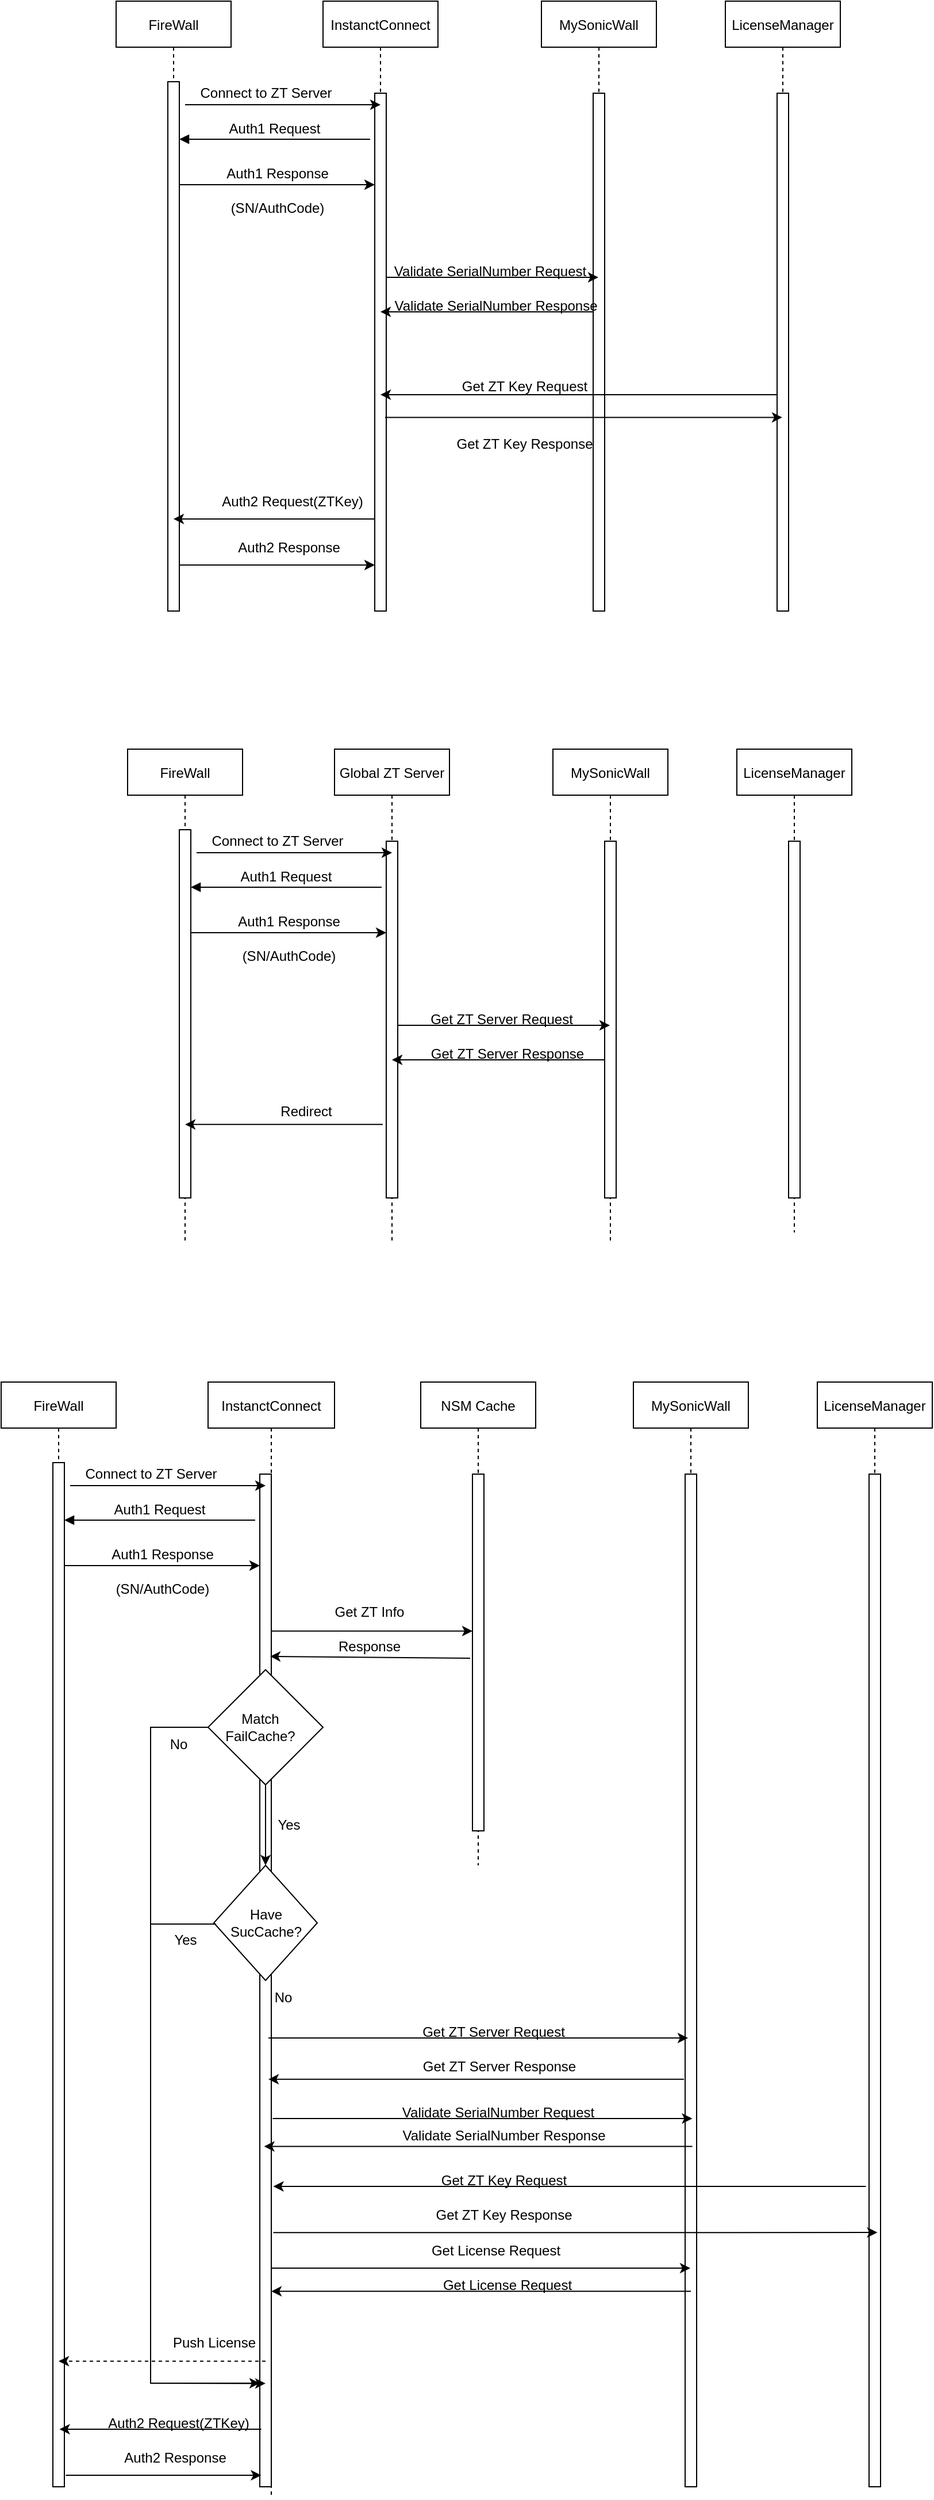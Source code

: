 <mxfile version="20.2.3" type="github">
  <diagram id="kgpKYQtTHZ0yAKxKKP6v" name="Page-1">
    <mxGraphModel dx="1422" dy="882" grid="1" gridSize="10" guides="1" tooltips="1" connect="1" arrows="1" fold="1" page="1" pageScale="1" pageWidth="850" pageHeight="11000" math="0" shadow="0">
      <root>
        <mxCell id="0" />
        <mxCell id="1" parent="0" />
        <mxCell id="3nuBFxr9cyL0pnOWT2aG-1" value="FireWall" style="shape=umlLifeline;perimeter=lifelinePerimeter;container=1;collapsible=0;recursiveResize=0;rounded=0;shadow=0;strokeWidth=1;" parent="1" vertex="1">
          <mxGeometry x="120" y="80" width="100" height="530" as="geometry" />
        </mxCell>
        <mxCell id="3nuBFxr9cyL0pnOWT2aG-2" value="" style="points=[];perimeter=orthogonalPerimeter;rounded=0;shadow=0;strokeWidth=1;" parent="3nuBFxr9cyL0pnOWT2aG-1" vertex="1">
          <mxGeometry x="45" y="70" width="10" height="460" as="geometry" />
        </mxCell>
        <mxCell id="OrFUJ4ZmauogPBNhCRfa-3" value="Auth1 Request" style="verticalAlign=bottom;endArrow=block;entryX=-0.1;entryY=-0.012;shadow=0;strokeWidth=1;entryDx=0;entryDy=0;entryPerimeter=0;fontSize=12;" edge="1" parent="3nuBFxr9cyL0pnOWT2aG-1">
          <mxGeometry relative="1" as="geometry">
            <mxPoint x="221" y="120.0" as="sourcePoint" />
            <mxPoint x="55" y="120.0" as="targetPoint" />
          </mxGeometry>
        </mxCell>
        <mxCell id="3nuBFxr9cyL0pnOWT2aG-5" value="InstanctConnect" style="shape=umlLifeline;perimeter=lifelinePerimeter;container=1;collapsible=0;recursiveResize=0;rounded=0;shadow=0;strokeWidth=1;" parent="1" vertex="1">
          <mxGeometry x="300" y="80" width="100" height="530" as="geometry" />
        </mxCell>
        <mxCell id="3nuBFxr9cyL0pnOWT2aG-6" value="" style="points=[];perimeter=orthogonalPerimeter;rounded=0;shadow=0;strokeWidth=1;" parent="3nuBFxr9cyL0pnOWT2aG-5" vertex="1">
          <mxGeometry x="45" y="80" width="10" height="450" as="geometry" />
        </mxCell>
        <mxCell id="OrFUJ4ZmauogPBNhCRfa-8" value="" style="endArrow=classic;html=1;rounded=0;" edge="1" parent="3nuBFxr9cyL0pnOWT2aG-5" target="3nuBFxr9cyL0pnOWT2aG-6">
          <mxGeometry width="50" height="50" relative="1" as="geometry">
            <mxPoint x="-125" y="159.5" as="sourcePoint" />
            <mxPoint x="40" y="160" as="targetPoint" />
            <Array as="points">
              <mxPoint x="-24.5" y="159.5" />
            </Array>
          </mxGeometry>
        </mxCell>
        <mxCell id="OrFUJ4ZmauogPBNhCRfa-1" value="LicenseManager" style="shape=umlLifeline;perimeter=lifelinePerimeter;container=1;collapsible=0;recursiveResize=0;rounded=0;shadow=0;strokeWidth=1;" vertex="1" parent="1">
          <mxGeometry x="650" y="80" width="100" height="530" as="geometry" />
        </mxCell>
        <mxCell id="OrFUJ4ZmauogPBNhCRfa-2" value="" style="points=[];perimeter=orthogonalPerimeter;rounded=0;shadow=0;strokeWidth=1;" vertex="1" parent="OrFUJ4ZmauogPBNhCRfa-1">
          <mxGeometry x="45" y="80" width="10" height="450" as="geometry" />
        </mxCell>
        <mxCell id="OrFUJ4ZmauogPBNhCRfa-6" value="" style="endArrow=classic;html=1;rounded=0;" edge="1" parent="1">
          <mxGeometry width="50" height="50" relative="1" as="geometry">
            <mxPoint x="180" y="170" as="sourcePoint" />
            <mxPoint x="350" y="170" as="targetPoint" />
            <Array as="points">
              <mxPoint x="250" y="170" />
              <mxPoint x="270" y="170" />
              <mxPoint x="310" y="170" />
            </Array>
          </mxGeometry>
        </mxCell>
        <mxCell id="OrFUJ4ZmauogPBNhCRfa-9" value="Connect to ZT Server" style="text;html=1;align=center;verticalAlign=middle;resizable=0;points=[];autosize=1;strokeColor=none;fillColor=none;" vertex="1" parent="1">
          <mxGeometry x="180" y="145" width="140" height="30" as="geometry" />
        </mxCell>
        <mxCell id="OrFUJ4ZmauogPBNhCRfa-10" value="Auth1 Response" style="text;html=1;align=center;verticalAlign=middle;resizable=0;points=[];autosize=1;strokeColor=none;fillColor=none;" vertex="1" parent="1">
          <mxGeometry x="205" y="215" width="110" height="30" as="geometry" />
        </mxCell>
        <mxCell id="OrFUJ4ZmauogPBNhCRfa-11" value="MySonicWall" style="shape=umlLifeline;perimeter=lifelinePerimeter;container=1;collapsible=0;recursiveResize=0;rounded=0;shadow=0;strokeWidth=1;" vertex="1" parent="1">
          <mxGeometry x="490" y="80" width="100" height="530" as="geometry" />
        </mxCell>
        <mxCell id="OrFUJ4ZmauogPBNhCRfa-12" value="" style="points=[];perimeter=orthogonalPerimeter;rounded=0;shadow=0;strokeWidth=1;" vertex="1" parent="OrFUJ4ZmauogPBNhCRfa-11">
          <mxGeometry x="45" y="80" width="10" height="450" as="geometry" />
        </mxCell>
        <mxCell id="OrFUJ4ZmauogPBNhCRfa-23" value="Get ZT Key Response" style="text;html=1;align=center;verticalAlign=middle;resizable=0;points=[];autosize=1;strokeColor=none;fillColor=none;fontSize=12;" vertex="1" parent="OrFUJ4ZmauogPBNhCRfa-11">
          <mxGeometry x="-85" y="370" width="140" height="30" as="geometry" />
        </mxCell>
        <mxCell id="OrFUJ4ZmauogPBNhCRfa-22" value="Get ZT Key Request" style="text;html=1;align=center;verticalAlign=middle;resizable=0;points=[];autosize=1;strokeColor=none;fillColor=none;fontSize=12;" vertex="1" parent="OrFUJ4ZmauogPBNhCRfa-11">
          <mxGeometry x="-80" y="320" width="130" height="30" as="geometry" />
        </mxCell>
        <mxCell id="OrFUJ4ZmauogPBNhCRfa-14" value="" style="endArrow=classic;html=1;rounded=0;fontSize=12;" edge="1" parent="1" source="OrFUJ4ZmauogPBNhCRfa-12">
          <mxGeometry width="50" height="50" relative="1" as="geometry">
            <mxPoint x="400" y="380" as="sourcePoint" />
            <mxPoint x="350" y="350" as="targetPoint" />
          </mxGeometry>
        </mxCell>
        <mxCell id="OrFUJ4ZmauogPBNhCRfa-16" value="" style="endArrow=classic;html=1;rounded=0;fontSize=12;" edge="1" parent="1" source="OrFUJ4ZmauogPBNhCRfa-2">
          <mxGeometry width="50" height="50" relative="1" as="geometry">
            <mxPoint x="400" y="380" as="sourcePoint" />
            <mxPoint x="350" y="422" as="targetPoint" />
          </mxGeometry>
        </mxCell>
        <mxCell id="OrFUJ4ZmauogPBNhCRfa-18" value="Validate SerialNumber Request" style="text;html=1;align=center;verticalAlign=middle;resizable=0;points=[];autosize=1;strokeColor=none;fillColor=none;fontSize=12;" vertex="1" parent="1">
          <mxGeometry x="350" y="300" width="190" height="30" as="geometry" />
        </mxCell>
        <mxCell id="OrFUJ4ZmauogPBNhCRfa-19" value="" style="endArrow=classic;html=1;rounded=0;fontSize=12;" edge="1" parent="1" source="3nuBFxr9cyL0pnOWT2aG-6" target="OrFUJ4ZmauogPBNhCRfa-11">
          <mxGeometry width="50" height="50" relative="1" as="geometry">
            <mxPoint x="360" y="310" as="sourcePoint" />
            <mxPoint x="450" y="330" as="targetPoint" />
            <Array as="points">
              <mxPoint x="480" y="320" />
            </Array>
          </mxGeometry>
        </mxCell>
        <mxCell id="OrFUJ4ZmauogPBNhCRfa-20" value="Validate SerialNumber Response" style="text;html=1;align=center;verticalAlign=middle;resizable=0;points=[];autosize=1;strokeColor=none;fillColor=none;fontSize=12;" vertex="1" parent="1">
          <mxGeometry x="350" y="330" width="200" height="30" as="geometry" />
        </mxCell>
        <mxCell id="OrFUJ4ZmauogPBNhCRfa-21" value="" style="endArrow=classic;html=1;rounded=0;fontSize=12;exitX=0.9;exitY=0.626;exitDx=0;exitDy=0;exitPerimeter=0;" edge="1" parent="1" source="3nuBFxr9cyL0pnOWT2aG-6" target="OrFUJ4ZmauogPBNhCRfa-1">
          <mxGeometry width="50" height="50" relative="1" as="geometry">
            <mxPoint x="400" y="480" as="sourcePoint" />
            <mxPoint x="450" y="430" as="targetPoint" />
          </mxGeometry>
        </mxCell>
        <mxCell id="OrFUJ4ZmauogPBNhCRfa-24" value="" style="endArrow=classic;html=1;rounded=0;fontSize=12;" edge="1" parent="1" source="3nuBFxr9cyL0pnOWT2aG-6" target="3nuBFxr9cyL0pnOWT2aG-1">
          <mxGeometry width="50" height="50" relative="1" as="geometry">
            <mxPoint x="400" y="480" as="sourcePoint" />
            <mxPoint x="450" y="430" as="targetPoint" />
            <Array as="points">
              <mxPoint x="290" y="530" />
            </Array>
          </mxGeometry>
        </mxCell>
        <mxCell id="OrFUJ4ZmauogPBNhCRfa-25" value="" style="endArrow=classic;html=1;rounded=0;fontSize=12;" edge="1" parent="1" source="3nuBFxr9cyL0pnOWT2aG-2" target="3nuBFxr9cyL0pnOWT2aG-6">
          <mxGeometry width="50" height="50" relative="1" as="geometry">
            <mxPoint x="400" y="480" as="sourcePoint" />
            <mxPoint x="450" y="430" as="targetPoint" />
            <Array as="points">
              <mxPoint x="290" y="570" />
            </Array>
          </mxGeometry>
        </mxCell>
        <mxCell id="OrFUJ4ZmauogPBNhCRfa-26" value="Auth2 Request(ZTKey)" style="text;html=1;align=center;verticalAlign=middle;resizable=0;points=[];autosize=1;strokeColor=none;fillColor=none;fontSize=12;" vertex="1" parent="1">
          <mxGeometry x="198" y="500" width="150" height="30" as="geometry" />
        </mxCell>
        <mxCell id="OrFUJ4ZmauogPBNhCRfa-27" value="Auth2 Response" style="text;html=1;align=center;verticalAlign=middle;resizable=0;points=[];autosize=1;strokeColor=none;fillColor=none;fontSize=12;" vertex="1" parent="1">
          <mxGeometry x="215" y="540" width="110" height="30" as="geometry" />
        </mxCell>
        <mxCell id="OrFUJ4ZmauogPBNhCRfa-28" value="(SN/AuthCode)" style="text;html=1;align=center;verticalAlign=middle;resizable=0;points=[];autosize=1;strokeColor=none;fillColor=none;fontSize=12;" vertex="1" parent="1">
          <mxGeometry x="210" y="245" width="100" height="30" as="geometry" />
        </mxCell>
        <mxCell id="OrFUJ4ZmauogPBNhCRfa-29" value="FireWall" style="shape=umlLifeline;perimeter=lifelinePerimeter;container=1;collapsible=0;recursiveResize=0;rounded=0;shadow=0;strokeWidth=1;" vertex="1" parent="1">
          <mxGeometry x="130" y="730" width="100" height="430" as="geometry" />
        </mxCell>
        <mxCell id="OrFUJ4ZmauogPBNhCRfa-30" value="" style="points=[];perimeter=orthogonalPerimeter;rounded=0;shadow=0;strokeWidth=1;" vertex="1" parent="OrFUJ4ZmauogPBNhCRfa-29">
          <mxGeometry x="45" y="70" width="10" height="320" as="geometry" />
        </mxCell>
        <mxCell id="OrFUJ4ZmauogPBNhCRfa-31" value="Auth1 Request" style="verticalAlign=bottom;endArrow=block;entryX=-0.1;entryY=-0.012;shadow=0;strokeWidth=1;entryDx=0;entryDy=0;entryPerimeter=0;fontSize=12;" edge="1" parent="OrFUJ4ZmauogPBNhCRfa-29">
          <mxGeometry relative="1" as="geometry">
            <mxPoint x="221" y="120.0" as="sourcePoint" />
            <mxPoint x="55" y="120.0" as="targetPoint" />
          </mxGeometry>
        </mxCell>
        <mxCell id="OrFUJ4ZmauogPBNhCRfa-32" value="Global ZT Server" style="shape=umlLifeline;perimeter=lifelinePerimeter;container=1;collapsible=0;recursiveResize=0;rounded=0;shadow=0;strokeWidth=1;" vertex="1" parent="1">
          <mxGeometry x="310" y="730" width="100" height="430" as="geometry" />
        </mxCell>
        <mxCell id="OrFUJ4ZmauogPBNhCRfa-33" value="" style="points=[];perimeter=orthogonalPerimeter;rounded=0;shadow=0;strokeWidth=1;" vertex="1" parent="OrFUJ4ZmauogPBNhCRfa-32">
          <mxGeometry x="45" y="80" width="10" height="310" as="geometry" />
        </mxCell>
        <mxCell id="OrFUJ4ZmauogPBNhCRfa-34" value="" style="endArrow=classic;html=1;rounded=0;" edge="1" parent="OrFUJ4ZmauogPBNhCRfa-32" target="OrFUJ4ZmauogPBNhCRfa-33">
          <mxGeometry width="50" height="50" relative="1" as="geometry">
            <mxPoint x="-125" y="159.5" as="sourcePoint" />
            <mxPoint x="40" y="160" as="targetPoint" />
            <Array as="points">
              <mxPoint x="-24.5" y="159.5" />
            </Array>
          </mxGeometry>
        </mxCell>
        <mxCell id="OrFUJ4ZmauogPBNhCRfa-35" value="LicenseManager" style="shape=umlLifeline;perimeter=lifelinePerimeter;container=1;collapsible=0;recursiveResize=0;rounded=0;shadow=0;strokeWidth=1;" vertex="1" parent="1">
          <mxGeometry x="660" y="730" width="100" height="420" as="geometry" />
        </mxCell>
        <mxCell id="OrFUJ4ZmauogPBNhCRfa-36" value="" style="points=[];perimeter=orthogonalPerimeter;rounded=0;shadow=0;strokeWidth=1;" vertex="1" parent="OrFUJ4ZmauogPBNhCRfa-35">
          <mxGeometry x="45" y="80" width="10" height="310" as="geometry" />
        </mxCell>
        <mxCell id="OrFUJ4ZmauogPBNhCRfa-37" value="" style="endArrow=classic;html=1;rounded=0;" edge="1" parent="1">
          <mxGeometry width="50" height="50" relative="1" as="geometry">
            <mxPoint x="190" y="820" as="sourcePoint" />
            <mxPoint x="360" y="820" as="targetPoint" />
            <Array as="points">
              <mxPoint x="260" y="820" />
              <mxPoint x="280" y="820" />
              <mxPoint x="320" y="820" />
            </Array>
          </mxGeometry>
        </mxCell>
        <mxCell id="OrFUJ4ZmauogPBNhCRfa-38" value="Connect to ZT Server" style="text;html=1;align=center;verticalAlign=middle;resizable=0;points=[];autosize=1;strokeColor=none;fillColor=none;" vertex="1" parent="1">
          <mxGeometry x="190" y="795" width="140" height="30" as="geometry" />
        </mxCell>
        <mxCell id="OrFUJ4ZmauogPBNhCRfa-39" value="Auth1 Response" style="text;html=1;align=center;verticalAlign=middle;resizable=0;points=[];autosize=1;strokeColor=none;fillColor=none;" vertex="1" parent="1">
          <mxGeometry x="215" y="865" width="110" height="30" as="geometry" />
        </mxCell>
        <mxCell id="OrFUJ4ZmauogPBNhCRfa-40" value="MySonicWall" style="shape=umlLifeline;perimeter=lifelinePerimeter;container=1;collapsible=0;recursiveResize=0;rounded=0;shadow=0;strokeWidth=1;" vertex="1" parent="1">
          <mxGeometry x="500" y="730" width="100" height="430" as="geometry" />
        </mxCell>
        <mxCell id="OrFUJ4ZmauogPBNhCRfa-41" value="" style="points=[];perimeter=orthogonalPerimeter;rounded=0;shadow=0;strokeWidth=1;" vertex="1" parent="OrFUJ4ZmauogPBNhCRfa-40">
          <mxGeometry x="45" y="80" width="10" height="310" as="geometry" />
        </mxCell>
        <mxCell id="OrFUJ4ZmauogPBNhCRfa-44" value="" style="endArrow=classic;html=1;rounded=0;fontSize=12;" edge="1" parent="1" source="OrFUJ4ZmauogPBNhCRfa-41">
          <mxGeometry width="50" height="50" relative="1" as="geometry">
            <mxPoint x="410" y="1030" as="sourcePoint" />
            <mxPoint x="360" y="1000" as="targetPoint" />
          </mxGeometry>
        </mxCell>
        <mxCell id="OrFUJ4ZmauogPBNhCRfa-46" value="Get ZT Server Request" style="text;html=1;align=center;verticalAlign=middle;resizable=0;points=[];autosize=1;strokeColor=none;fillColor=none;fontSize=12;" vertex="1" parent="1">
          <mxGeometry x="380" y="950" width="150" height="30" as="geometry" />
        </mxCell>
        <mxCell id="OrFUJ4ZmauogPBNhCRfa-47" value="" style="endArrow=classic;html=1;rounded=0;fontSize=12;" edge="1" parent="1" source="OrFUJ4ZmauogPBNhCRfa-33" target="OrFUJ4ZmauogPBNhCRfa-40">
          <mxGeometry width="50" height="50" relative="1" as="geometry">
            <mxPoint x="370" y="960" as="sourcePoint" />
            <mxPoint x="460" y="980" as="targetPoint" />
            <Array as="points">
              <mxPoint x="490" y="970" />
            </Array>
          </mxGeometry>
        </mxCell>
        <mxCell id="OrFUJ4ZmauogPBNhCRfa-48" value="Get ZT Server Response" style="text;html=1;align=center;verticalAlign=middle;resizable=0;points=[];autosize=1;strokeColor=none;fillColor=none;fontSize=12;" vertex="1" parent="1">
          <mxGeometry x="380" y="980" width="160" height="30" as="geometry" />
        </mxCell>
        <mxCell id="OrFUJ4ZmauogPBNhCRfa-52" value="Redirect" style="text;html=1;align=center;verticalAlign=middle;resizable=0;points=[];autosize=1;strokeColor=none;fillColor=none;fontSize=12;" vertex="1" parent="1">
          <mxGeometry x="250" y="1030" width="70" height="30" as="geometry" />
        </mxCell>
        <mxCell id="OrFUJ4ZmauogPBNhCRfa-54" value="(SN/AuthCode)" style="text;html=1;align=center;verticalAlign=middle;resizable=0;points=[];autosize=1;strokeColor=none;fillColor=none;fontSize=12;" vertex="1" parent="1">
          <mxGeometry x="220" y="895" width="100" height="30" as="geometry" />
        </mxCell>
        <mxCell id="OrFUJ4ZmauogPBNhCRfa-56" value="" style="endArrow=classic;html=1;rounded=0;fontSize=12;exitX=-0.3;exitY=0.794;exitDx=0;exitDy=0;exitPerimeter=0;" edge="1" parent="1" source="OrFUJ4ZmauogPBNhCRfa-33" target="OrFUJ4ZmauogPBNhCRfa-29">
          <mxGeometry width="50" height="50" relative="1" as="geometry">
            <mxPoint x="400" y="1010" as="sourcePoint" />
            <mxPoint x="450" y="960" as="targetPoint" />
          </mxGeometry>
        </mxCell>
        <mxCell id="OrFUJ4ZmauogPBNhCRfa-58" value="FireWall" style="shape=umlLifeline;perimeter=lifelinePerimeter;container=1;collapsible=0;recursiveResize=0;rounded=0;shadow=0;strokeWidth=1;" vertex="1" parent="1">
          <mxGeometry x="20" y="1280" width="100" height="960" as="geometry" />
        </mxCell>
        <mxCell id="OrFUJ4ZmauogPBNhCRfa-59" value="" style="points=[];perimeter=orthogonalPerimeter;rounded=0;shadow=0;strokeWidth=1;" vertex="1" parent="OrFUJ4ZmauogPBNhCRfa-58">
          <mxGeometry x="45" y="70" width="10" height="890" as="geometry" />
        </mxCell>
        <mxCell id="OrFUJ4ZmauogPBNhCRfa-60" value="Auth1 Request" style="verticalAlign=bottom;endArrow=block;entryX=-0.1;entryY=-0.012;shadow=0;strokeWidth=1;entryDx=0;entryDy=0;entryPerimeter=0;fontSize=12;" edge="1" parent="OrFUJ4ZmauogPBNhCRfa-58">
          <mxGeometry relative="1" as="geometry">
            <mxPoint x="221" y="120.0" as="sourcePoint" />
            <mxPoint x="55" y="120.0" as="targetPoint" />
          </mxGeometry>
        </mxCell>
        <mxCell id="OrFUJ4ZmauogPBNhCRfa-61" value="InstanctConnect" style="shape=umlLifeline;perimeter=lifelinePerimeter;container=1;collapsible=0;recursiveResize=0;rounded=0;shadow=0;strokeWidth=1;" vertex="1" parent="1">
          <mxGeometry x="200" y="1280" width="110" height="970" as="geometry" />
        </mxCell>
        <mxCell id="OrFUJ4ZmauogPBNhCRfa-62" value="" style="points=[];perimeter=orthogonalPerimeter;rounded=0;shadow=0;strokeWidth=1;" vertex="1" parent="OrFUJ4ZmauogPBNhCRfa-61">
          <mxGeometry x="45" y="80" width="10" height="880" as="geometry" />
        </mxCell>
        <mxCell id="OrFUJ4ZmauogPBNhCRfa-63" value="" style="endArrow=classic;html=1;rounded=0;" edge="1" parent="OrFUJ4ZmauogPBNhCRfa-61" target="OrFUJ4ZmauogPBNhCRfa-62">
          <mxGeometry width="50" height="50" relative="1" as="geometry">
            <mxPoint x="-125" y="159.5" as="sourcePoint" />
            <mxPoint x="40" y="160" as="targetPoint" />
            <Array as="points">
              <mxPoint x="-24.5" y="159.5" />
            </Array>
          </mxGeometry>
        </mxCell>
        <mxCell id="OrFUJ4ZmauogPBNhCRfa-107" value="" style="rhombus;whiteSpace=wrap;html=1;fontSize=12;" vertex="1" parent="OrFUJ4ZmauogPBNhCRfa-61">
          <mxGeometry y="250" width="100" height="100" as="geometry" />
        </mxCell>
        <mxCell id="OrFUJ4ZmauogPBNhCRfa-108" value="Match&lt;br&gt;FailCache?" style="text;html=1;align=center;verticalAlign=middle;resizable=0;points=[];autosize=1;strokeColor=none;fillColor=none;fontSize=12;" vertex="1" parent="OrFUJ4ZmauogPBNhCRfa-61">
          <mxGeometry x="5" y="280" width="80" height="40" as="geometry" />
        </mxCell>
        <mxCell id="OrFUJ4ZmauogPBNhCRfa-109" value="" style="rhombus;whiteSpace=wrap;html=1;fontSize=12;" vertex="1" parent="OrFUJ4ZmauogPBNhCRfa-61">
          <mxGeometry x="5" y="420" width="90" height="100" as="geometry" />
        </mxCell>
        <mxCell id="OrFUJ4ZmauogPBNhCRfa-110" value="Have &lt;br&gt;SucCache?" style="text;html=1;align=center;verticalAlign=middle;resizable=0;points=[];autosize=1;strokeColor=none;fillColor=none;fontSize=12;" vertex="1" parent="OrFUJ4ZmauogPBNhCRfa-61">
          <mxGeometry x="5" y="450" width="90" height="40" as="geometry" />
        </mxCell>
        <mxCell id="OrFUJ4ZmauogPBNhCRfa-111" value="" style="endArrow=classic;html=1;rounded=0;fontSize=12;entryX=0.5;entryY=0;entryDx=0;entryDy=0;" edge="1" parent="OrFUJ4ZmauogPBNhCRfa-61" target="OrFUJ4ZmauogPBNhCRfa-109">
          <mxGeometry width="50" height="50" relative="1" as="geometry">
            <mxPoint x="50" y="350" as="sourcePoint" />
            <mxPoint x="250" y="550" as="targetPoint" />
          </mxGeometry>
        </mxCell>
        <mxCell id="OrFUJ4ZmauogPBNhCRfa-105" value="Yes" style="text;html=1;align=center;verticalAlign=middle;resizable=0;points=[];autosize=1;strokeColor=none;fillColor=none;fontSize=12;" vertex="1" parent="OrFUJ4ZmauogPBNhCRfa-61">
          <mxGeometry x="50" y="370" width="40" height="30" as="geometry" />
        </mxCell>
        <mxCell id="OrFUJ4ZmauogPBNhCRfa-113" value="" style="endArrow=classic;html=1;rounded=0;fontSize=12;exitX=0;exitY=0.5;exitDx=0;exitDy=0;" edge="1" parent="OrFUJ4ZmauogPBNhCRfa-61" source="OrFUJ4ZmauogPBNhCRfa-107" target="OrFUJ4ZmauogPBNhCRfa-62">
          <mxGeometry width="50" height="50" relative="1" as="geometry">
            <mxPoint x="200" y="500" as="sourcePoint" />
            <mxPoint x="-50" y="820" as="targetPoint" />
            <Array as="points">
              <mxPoint x="-50" y="300" />
              <mxPoint x="-50" y="870" />
            </Array>
          </mxGeometry>
        </mxCell>
        <mxCell id="OrFUJ4ZmauogPBNhCRfa-116" value="No" style="text;html=1;align=center;verticalAlign=middle;resizable=0;points=[];autosize=1;strokeColor=none;fillColor=none;fontSize=12;" vertex="1" parent="OrFUJ4ZmauogPBNhCRfa-61">
          <mxGeometry x="45" y="520" width="40" height="30" as="geometry" />
        </mxCell>
        <mxCell id="OrFUJ4ZmauogPBNhCRfa-115" value="" style="endArrow=classic;html=1;rounded=0;fontSize=12;exitX=0.022;exitY=0.525;exitDx=0;exitDy=0;exitPerimeter=0;entryX=0.5;entryY=0.898;entryDx=0;entryDy=0;entryPerimeter=0;" edge="1" parent="OrFUJ4ZmauogPBNhCRfa-61" source="OrFUJ4ZmauogPBNhCRfa-110" target="OrFUJ4ZmauogPBNhCRfa-62">
          <mxGeometry width="50" height="50" relative="1" as="geometry">
            <mxPoint x="-20" y="470" as="sourcePoint" />
            <mxPoint x="40" y="870" as="targetPoint" />
            <Array as="points">
              <mxPoint x="-50" y="471" />
              <mxPoint x="-50" y="870" />
            </Array>
          </mxGeometry>
        </mxCell>
        <mxCell id="OrFUJ4ZmauogPBNhCRfa-99" value="Push License" style="text;html=1;align=center;verticalAlign=middle;resizable=0;points=[];autosize=1;strokeColor=none;fillColor=none;fontSize=12;" vertex="1" parent="OrFUJ4ZmauogPBNhCRfa-61">
          <mxGeometry x="-45" y="820" width="100" height="30" as="geometry" />
        </mxCell>
        <mxCell id="OrFUJ4ZmauogPBNhCRfa-64" value="LicenseManager" style="shape=umlLifeline;perimeter=lifelinePerimeter;container=1;collapsible=0;recursiveResize=0;rounded=0;shadow=0;strokeWidth=1;" vertex="1" parent="1">
          <mxGeometry x="730" y="1280" width="100" height="960" as="geometry" />
        </mxCell>
        <mxCell id="OrFUJ4ZmauogPBNhCRfa-65" value="" style="points=[];perimeter=orthogonalPerimeter;rounded=0;shadow=0;strokeWidth=1;" vertex="1" parent="OrFUJ4ZmauogPBNhCRfa-64">
          <mxGeometry x="45" y="80" width="10" height="880" as="geometry" />
        </mxCell>
        <mxCell id="OrFUJ4ZmauogPBNhCRfa-66" value="" style="endArrow=classic;html=1;rounded=0;" edge="1" parent="1">
          <mxGeometry width="50" height="50" relative="1" as="geometry">
            <mxPoint x="80" y="1370" as="sourcePoint" />
            <mxPoint x="250" y="1370" as="targetPoint" />
            <Array as="points">
              <mxPoint x="150" y="1370" />
              <mxPoint x="170" y="1370" />
              <mxPoint x="210" y="1370" />
            </Array>
          </mxGeometry>
        </mxCell>
        <mxCell id="OrFUJ4ZmauogPBNhCRfa-67" value="Connect to ZT Server" style="text;html=1;align=center;verticalAlign=middle;resizable=0;points=[];autosize=1;strokeColor=none;fillColor=none;" vertex="1" parent="1">
          <mxGeometry x="80" y="1345" width="140" height="30" as="geometry" />
        </mxCell>
        <mxCell id="OrFUJ4ZmauogPBNhCRfa-68" value="Auth1 Response" style="text;html=1;align=center;verticalAlign=middle;resizable=0;points=[];autosize=1;strokeColor=none;fillColor=none;" vertex="1" parent="1">
          <mxGeometry x="105" y="1415" width="110" height="30" as="geometry" />
        </mxCell>
        <mxCell id="OrFUJ4ZmauogPBNhCRfa-69" value="MySonicWall" style="shape=umlLifeline;perimeter=lifelinePerimeter;container=1;collapsible=0;recursiveResize=0;rounded=0;shadow=0;strokeWidth=1;" vertex="1" parent="1">
          <mxGeometry x="570" y="1280" width="100" height="960" as="geometry" />
        </mxCell>
        <mxCell id="OrFUJ4ZmauogPBNhCRfa-70" value="" style="points=[];perimeter=orthogonalPerimeter;rounded=0;shadow=0;strokeWidth=1;" vertex="1" parent="OrFUJ4ZmauogPBNhCRfa-69">
          <mxGeometry x="45" y="80" width="10" height="880" as="geometry" />
        </mxCell>
        <mxCell id="OrFUJ4ZmauogPBNhCRfa-76" value="" style="endArrow=classic;html=1;rounded=0;fontSize=12;" edge="1" parent="OrFUJ4ZmauogPBNhCRfa-69">
          <mxGeometry width="50" height="50" relative="1" as="geometry">
            <mxPoint x="-313.75" y="640" as="sourcePoint" />
            <mxPoint x="51.25" y="640" as="targetPoint" />
            <Array as="points">
              <mxPoint x="-8.25" y="640" />
            </Array>
          </mxGeometry>
        </mxCell>
        <mxCell id="OrFUJ4ZmauogPBNhCRfa-78" value="" style="endArrow=classic;html=1;rounded=0;fontSize=12;" edge="1" parent="OrFUJ4ZmauogPBNhCRfa-69">
          <mxGeometry width="50" height="50" relative="1" as="geometry">
            <mxPoint x="-313.25" y="739.12" as="sourcePoint" />
            <mxPoint x="212.25" y="739" as="targetPoint" />
            <Array as="points">
              <mxPoint x="28.75" y="739.12" />
            </Array>
          </mxGeometry>
        </mxCell>
        <mxCell id="OrFUJ4ZmauogPBNhCRfa-79" value="" style="endArrow=classic;html=1;rounded=0;fontSize=12;" edge="1" parent="1">
          <mxGeometry width="50" height="50" relative="1" as="geometry">
            <mxPoint x="246.25" y="2190" as="sourcePoint" />
            <mxPoint x="70.75" y="2190" as="targetPoint" />
            <Array as="points">
              <mxPoint x="191.25" y="2190" />
            </Array>
          </mxGeometry>
        </mxCell>
        <mxCell id="OrFUJ4ZmauogPBNhCRfa-80" value="" style="endArrow=classic;html=1;rounded=0;fontSize=12;" edge="1" parent="1">
          <mxGeometry width="50" height="50" relative="1" as="geometry">
            <mxPoint x="76.25" y="2230" as="sourcePoint" />
            <mxPoint x="246.25" y="2230" as="targetPoint" />
            <Array as="points">
              <mxPoint x="191.25" y="2230" />
            </Array>
          </mxGeometry>
        </mxCell>
        <mxCell id="OrFUJ4ZmauogPBNhCRfa-81" value="Auth2 Request(ZTKey)" style="text;html=1;align=center;verticalAlign=middle;resizable=0;points=[];autosize=1;strokeColor=none;fillColor=none;fontSize=12;" vertex="1" parent="1">
          <mxGeometry x="99.25" y="2170" width="150" height="30" as="geometry" />
        </mxCell>
        <mxCell id="OrFUJ4ZmauogPBNhCRfa-82" value="Auth2 Response" style="text;html=1;align=center;verticalAlign=middle;resizable=0;points=[];autosize=1;strokeColor=none;fillColor=none;fontSize=12;" vertex="1" parent="1">
          <mxGeometry x="116.25" y="2200" width="110" height="30" as="geometry" />
        </mxCell>
        <mxCell id="OrFUJ4ZmauogPBNhCRfa-83" value="(SN/AuthCode)" style="text;html=1;align=center;verticalAlign=middle;resizable=0;points=[];autosize=1;strokeColor=none;fillColor=none;fontSize=12;" vertex="1" parent="1">
          <mxGeometry x="110" y="1445" width="100" height="30" as="geometry" />
        </mxCell>
        <mxCell id="OrFUJ4ZmauogPBNhCRfa-84" value="" style="endArrow=classic;html=1;rounded=0;fontSize=12;" edge="1" parent="1">
          <mxGeometry width="50" height="50" relative="1" as="geometry">
            <mxPoint x="772.25" y="1979" as="sourcePoint" />
            <mxPoint x="256.75" y="1979" as="targetPoint" />
          </mxGeometry>
        </mxCell>
        <mxCell id="OrFUJ4ZmauogPBNhCRfa-85" value="" style="endArrow=classic;html=1;rounded=0;fontSize=12;exitX=0.1;exitY=0.484;exitDx=0;exitDy=0;exitPerimeter=0;" edge="1" parent="1">
          <mxGeometry width="50" height="50" relative="1" as="geometry">
            <mxPoint x="614" y="1885.92" as="sourcePoint" />
            <mxPoint x="252.5" y="1885.92" as="targetPoint" />
          </mxGeometry>
        </mxCell>
        <mxCell id="OrFUJ4ZmauogPBNhCRfa-86" value="Get ZT Server Request" style="text;html=1;align=center;verticalAlign=middle;resizable=0;points=[];autosize=1;strokeColor=none;fillColor=none;fontSize=12;" vertex="1" parent="1">
          <mxGeometry x="373.25" y="1830" width="150" height="30" as="geometry" />
        </mxCell>
        <mxCell id="OrFUJ4ZmauogPBNhCRfa-87" value="" style="endArrow=classic;html=1;rounded=0;fontSize=12;" edge="1" parent="1">
          <mxGeometry width="50" height="50" relative="1" as="geometry">
            <mxPoint x="252.5" y="1850" as="sourcePoint" />
            <mxPoint x="617.5" y="1850" as="targetPoint" />
            <Array as="points">
              <mxPoint x="483.25" y="1850" />
            </Array>
          </mxGeometry>
        </mxCell>
        <mxCell id="OrFUJ4ZmauogPBNhCRfa-88" value="Get ZT Server Response" style="text;html=1;align=center;verticalAlign=middle;resizable=0;points=[];autosize=1;strokeColor=none;fillColor=none;fontSize=12;" vertex="1" parent="1">
          <mxGeometry x="373.25" y="1860" width="160" height="30" as="geometry" />
        </mxCell>
        <mxCell id="OrFUJ4ZmauogPBNhCRfa-90" value="Get License Request" style="text;html=1;align=center;verticalAlign=middle;resizable=0;points=[];autosize=1;strokeColor=none;fillColor=none;fontSize=12;" vertex="1" parent="1">
          <mxGeometry x="380" y="2020" width="140" height="30" as="geometry" />
        </mxCell>
        <mxCell id="OrFUJ4ZmauogPBNhCRfa-73" value="" style="endArrow=classic;html=1;rounded=0;fontSize=12;exitX=0.5;exitY=0.807;exitDx=0;exitDy=0;exitPerimeter=0;" edge="1" parent="1" source="OrFUJ4ZmauogPBNhCRfa-70" target="OrFUJ4ZmauogPBNhCRfa-61">
          <mxGeometry width="50" height="50" relative="1" as="geometry">
            <mxPoint x="545" y="2070" as="sourcePoint" />
            <mxPoint x="360" y="2070" as="targetPoint" />
          </mxGeometry>
        </mxCell>
        <mxCell id="OrFUJ4ZmauogPBNhCRfa-77" value="Get License Request" style="text;html=1;align=center;verticalAlign=middle;resizable=0;points=[];autosize=1;strokeColor=none;fillColor=none;fontSize=12;" vertex="1" parent="1">
          <mxGeometry x="390" y="2050" width="140" height="30" as="geometry" />
        </mxCell>
        <mxCell id="OrFUJ4ZmauogPBNhCRfa-91" value="" style="endArrow=classic;html=1;rounded=0;fontSize=12;" edge="1" parent="1" source="OrFUJ4ZmauogPBNhCRfa-61" target="OrFUJ4ZmauogPBNhCRfa-69">
          <mxGeometry width="50" height="50" relative="1" as="geometry">
            <mxPoint x="360" y="2050" as="sourcePoint" />
            <mxPoint x="544.5" y="2050" as="targetPoint" />
            <Array as="points">
              <mxPoint x="485" y="2050" />
            </Array>
          </mxGeometry>
        </mxCell>
        <mxCell id="OrFUJ4ZmauogPBNhCRfa-92" value="Validate SerialNumber Response" style="text;html=1;align=center;verticalAlign=middle;resizable=0;points=[];autosize=1;strokeColor=none;fillColor=none;fontSize=12;" vertex="1" parent="1">
          <mxGeometry x="356.75" y="1920" width="200" height="30" as="geometry" />
        </mxCell>
        <mxCell id="OrFUJ4ZmauogPBNhCRfa-93" value="" style="endArrow=classic;html=1;rounded=0;fontSize=12;entryX=0.2;entryY=0.573;entryDx=0;entryDy=0;entryPerimeter=0;" edge="1" parent="1">
          <mxGeometry width="50" height="50" relative="1" as="geometry">
            <mxPoint x="621.25" y="1944.24" as="sourcePoint" />
            <mxPoint x="248.75" y="1944.24" as="targetPoint" />
          </mxGeometry>
        </mxCell>
        <mxCell id="OrFUJ4ZmauogPBNhCRfa-72" value="Get ZT Key Request" style="text;html=1;align=center;verticalAlign=middle;resizable=0;points=[];autosize=1;strokeColor=none;fillColor=none;fontSize=12;" vertex="1" parent="1">
          <mxGeometry x="392.25" y="1959" width="130" height="30" as="geometry" />
        </mxCell>
        <mxCell id="OrFUJ4ZmauogPBNhCRfa-75" value="Validate SerialNumber Request" style="text;html=1;align=center;verticalAlign=middle;resizable=0;points=[];autosize=1;strokeColor=none;fillColor=none;fontSize=12;" vertex="1" parent="1">
          <mxGeometry x="357.25" y="1900" width="190" height="30" as="geometry" />
        </mxCell>
        <mxCell id="OrFUJ4ZmauogPBNhCRfa-71" value="Get ZT Key Response" style="text;html=1;align=center;verticalAlign=middle;resizable=0;points=[];autosize=1;strokeColor=none;fillColor=none;fontSize=12;" vertex="1" parent="1">
          <mxGeometry x="387.25" y="1989" width="140" height="30" as="geometry" />
        </mxCell>
        <mxCell id="OrFUJ4ZmauogPBNhCRfa-96" value="NSM Cache" style="shape=umlLifeline;perimeter=lifelinePerimeter;container=1;collapsible=0;recursiveResize=0;rounded=0;shadow=0;strokeWidth=1;" vertex="1" parent="1">
          <mxGeometry x="385" y="1280" width="100" height="420" as="geometry" />
        </mxCell>
        <mxCell id="OrFUJ4ZmauogPBNhCRfa-97" value="" style="points=[];perimeter=orthogonalPerimeter;rounded=0;shadow=0;strokeWidth=1;" vertex="1" parent="OrFUJ4ZmauogPBNhCRfa-96">
          <mxGeometry x="45" y="80" width="10" height="310" as="geometry" />
        </mxCell>
        <mxCell id="OrFUJ4ZmauogPBNhCRfa-98" value="" style="endArrow=classic;html=1;rounded=0;fontSize=12;exitX=0.5;exitY=0.876;exitDx=0;exitDy=0;exitPerimeter=0;dashed=1;" edge="1" parent="1" source="OrFUJ4ZmauogPBNhCRfa-62" target="OrFUJ4ZmauogPBNhCRfa-58">
          <mxGeometry width="50" height="50" relative="1" as="geometry">
            <mxPoint x="400" y="2080" as="sourcePoint" />
            <mxPoint x="450" y="2030" as="targetPoint" />
          </mxGeometry>
        </mxCell>
        <mxCell id="OrFUJ4ZmauogPBNhCRfa-100" value="" style="endArrow=classic;html=1;rounded=0;fontSize=12;exitX=1;exitY=0.155;exitDx=0;exitDy=0;exitPerimeter=0;" edge="1" parent="1" source="OrFUJ4ZmauogPBNhCRfa-62" target="OrFUJ4ZmauogPBNhCRfa-97">
          <mxGeometry width="50" height="50" relative="1" as="geometry">
            <mxPoint x="400" y="1580" as="sourcePoint" />
            <mxPoint x="450" y="1530" as="targetPoint" />
          </mxGeometry>
        </mxCell>
        <mxCell id="OrFUJ4ZmauogPBNhCRfa-101" value="Get ZT Info" style="text;html=1;align=center;verticalAlign=middle;resizable=0;points=[];autosize=1;strokeColor=none;fillColor=none;fontSize=12;" vertex="1" parent="1">
          <mxGeometry x="300" y="1465" width="80" height="30" as="geometry" />
        </mxCell>
        <mxCell id="OrFUJ4ZmauogPBNhCRfa-102" value="" style="endArrow=classic;html=1;rounded=0;fontSize=12;entryX=0.9;entryY=0.18;entryDx=0;entryDy=0;entryPerimeter=0;exitX=-0.2;exitY=0.516;exitDx=0;exitDy=0;exitPerimeter=0;" edge="1" parent="1" source="OrFUJ4ZmauogPBNhCRfa-97" target="OrFUJ4ZmauogPBNhCRfa-62">
          <mxGeometry width="50" height="50" relative="1" as="geometry">
            <mxPoint x="400" y="1580" as="sourcePoint" />
            <mxPoint x="450" y="1530" as="targetPoint" />
          </mxGeometry>
        </mxCell>
        <mxCell id="OrFUJ4ZmauogPBNhCRfa-103" value="Response" style="text;html=1;align=center;verticalAlign=middle;resizable=0;points=[];autosize=1;strokeColor=none;fillColor=none;fontSize=12;" vertex="1" parent="1">
          <mxGeometry x="300" y="1495" width="80" height="30" as="geometry" />
        </mxCell>
        <mxCell id="OrFUJ4ZmauogPBNhCRfa-114" value="No" style="text;html=1;align=center;verticalAlign=middle;resizable=0;points=[];autosize=1;strokeColor=none;fillColor=none;fontSize=12;" vertex="1" parent="1">
          <mxGeometry x="154.25" y="1580" width="40" height="30" as="geometry" />
        </mxCell>
        <mxCell id="OrFUJ4ZmauogPBNhCRfa-117" value="Yes" style="text;html=1;align=center;verticalAlign=middle;resizable=0;points=[];autosize=1;strokeColor=none;fillColor=none;fontSize=12;" vertex="1" parent="1">
          <mxGeometry x="160" y="1750" width="40" height="30" as="geometry" />
        </mxCell>
      </root>
    </mxGraphModel>
  </diagram>
</mxfile>
